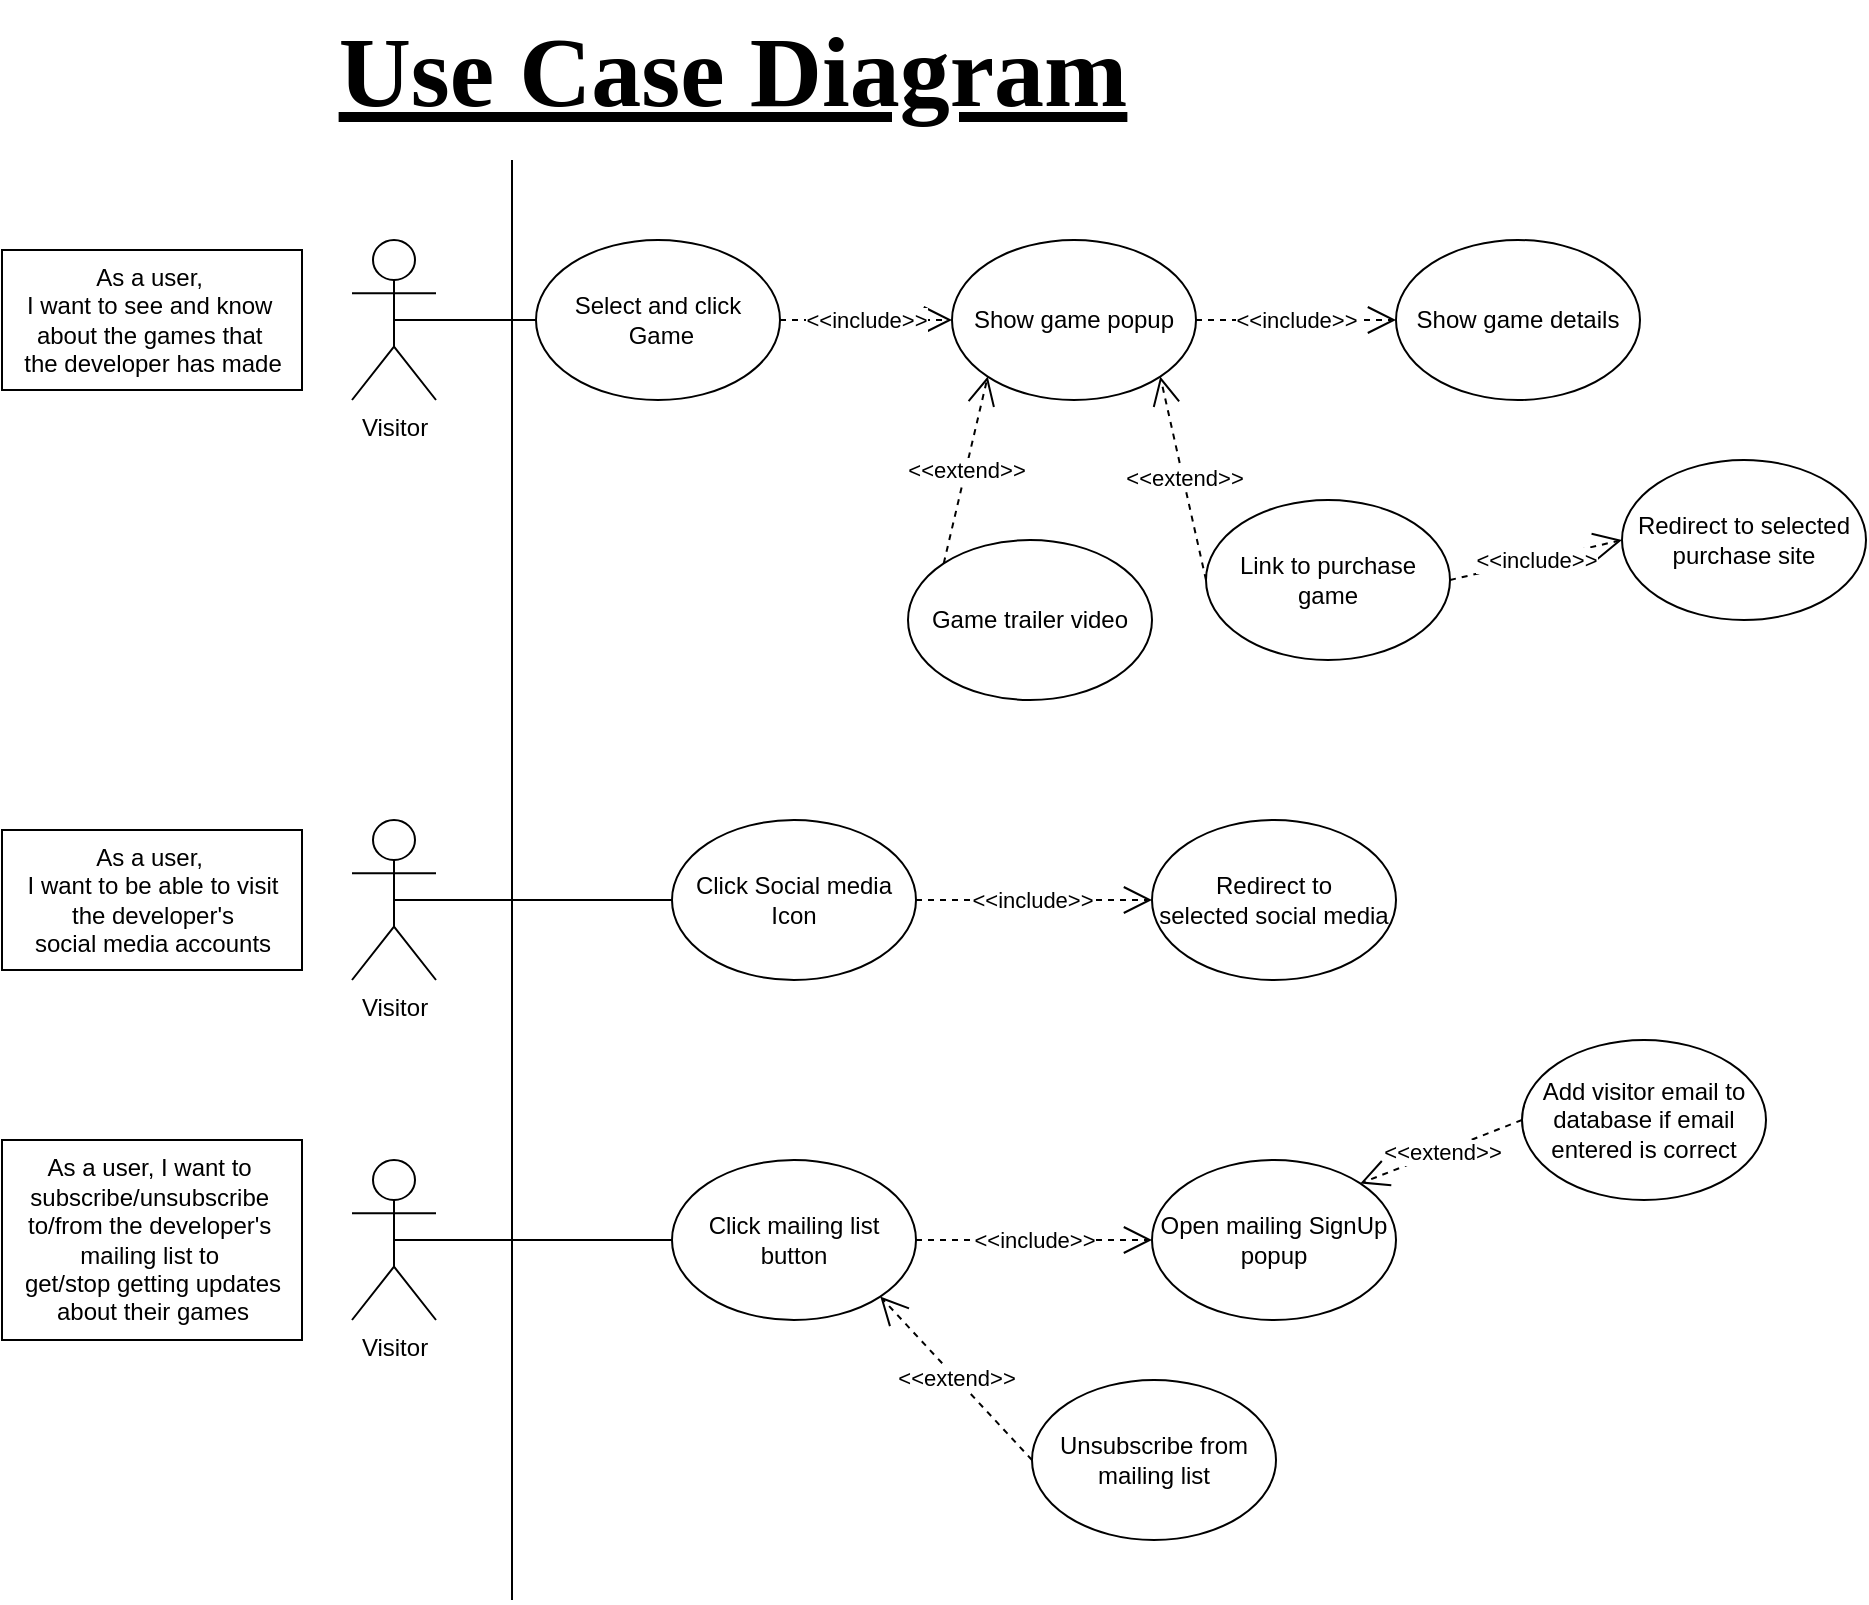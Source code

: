 <mxfile version="25.0.3">
  <diagram name="Page-1" id="4bpc5wNuIUCDQcrMmiJm">
    <mxGraphModel dx="1500" dy="1561" grid="1" gridSize="10" guides="1" tooltips="1" connect="1" arrows="1" fold="1" page="0" pageScale="1" pageWidth="827" pageHeight="1169" math="0" shadow="0">
      <root>
        <mxCell id="0" />
        <mxCell id="1" parent="0" />
        <mxCell id="-ey-kE-NINVphvTozE8o-1" value="Visitor" style="shape=umlActor;verticalLabelPosition=bottom;verticalAlign=top;html=1;outlineConnect=0;" parent="1" vertex="1">
          <mxGeometry x="555" y="-360" width="42" height="80" as="geometry" />
        </mxCell>
        <mxCell id="-ey-kE-NINVphvTozE8o-2" value="" style="endArrow=none;html=1;rounded=0;" parent="1" edge="1">
          <mxGeometry width="50" height="50" relative="1" as="geometry">
            <mxPoint x="635" y="320" as="sourcePoint" />
            <mxPoint x="635" y="-400" as="targetPoint" />
          </mxGeometry>
        </mxCell>
        <mxCell id="-ey-kE-NINVphvTozE8o-3" value="Select and click&lt;div&gt;&amp;nbsp;Game&lt;/div&gt;" style="ellipse;whiteSpace=wrap;html=1;" parent="1" vertex="1">
          <mxGeometry x="647" y="-360" width="122" height="80" as="geometry" />
        </mxCell>
        <mxCell id="-ey-kE-NINVphvTozE8o-4" value="" style="endArrow=none;html=1;rounded=0;exitX=0.5;exitY=0.5;exitDx=0;exitDy=0;exitPerimeter=0;entryX=0;entryY=0.5;entryDx=0;entryDy=0;" parent="1" source="-ey-kE-NINVphvTozE8o-1" target="-ey-kE-NINVphvTozE8o-3" edge="1">
          <mxGeometry width="50" height="50" relative="1" as="geometry">
            <mxPoint x="715" y="-140" as="sourcePoint" />
            <mxPoint x="765" y="-190" as="targetPoint" />
          </mxGeometry>
        </mxCell>
        <mxCell id="-ey-kE-NINVphvTozE8o-5" value="&amp;lt;&amp;lt;include&amp;gt;&amp;gt;" style="endArrow=open;endSize=12;dashed=1;html=1;rounded=0;exitX=1;exitY=0.5;exitDx=0;exitDy=0;entryX=0;entryY=0.5;entryDx=0;entryDy=0;" parent="1" source="-ey-kE-NINVphvTozE8o-3" target="-ey-kE-NINVphvTozE8o-6" edge="1">
          <mxGeometry width="160" relative="1" as="geometry">
            <mxPoint x="769.0" y="-320" as="sourcePoint" />
            <mxPoint x="885" y="-350" as="targetPoint" />
          </mxGeometry>
        </mxCell>
        <mxCell id="-ey-kE-NINVphvTozE8o-6" value="Show game popup" style="ellipse;whiteSpace=wrap;html=1;" parent="1" vertex="1">
          <mxGeometry x="855" y="-360" width="122" height="80" as="geometry" />
        </mxCell>
        <mxCell id="-ey-kE-NINVphvTozE8o-7" value="&lt;font&gt;As a user,&amp;nbsp;&lt;/font&gt;&lt;div&gt;&lt;font&gt;I want to see and know&amp;nbsp;&lt;/font&gt;&lt;/div&gt;&lt;div&gt;&lt;font&gt;about&lt;/font&gt;&lt;font style=&quot;background-color: initial;&quot;&gt;&amp;nbsp;the games&amp;nbsp;&lt;/font&gt;&lt;span style=&quot;background-color: initial;&quot;&gt;that&amp;nbsp;&lt;/span&gt;&lt;/div&gt;&lt;div&gt;&lt;span style=&quot;background-color: initial;&quot;&gt;the developer&amp;nbsp;&lt;/span&gt;&lt;span style=&quot;background-color: initial;&quot;&gt;has made&lt;/span&gt;&lt;/div&gt;" style="text;html=1;align=center;verticalAlign=middle;resizable=0;points=[];autosize=1;strokeColor=default;fillColor=none;strokeWidth=1;perimeterSpacing=0;" parent="1" vertex="1">
          <mxGeometry x="380" y="-355" width="150" height="70" as="geometry" />
        </mxCell>
        <mxCell id="-ey-kE-NINVphvTozE8o-8" value="Visitor" style="shape=umlActor;verticalLabelPosition=bottom;verticalAlign=top;html=1;outlineConnect=0;" parent="1" vertex="1">
          <mxGeometry x="555" y="-70" width="42" height="80" as="geometry" />
        </mxCell>
        <mxCell id="-ey-kE-NINVphvTozE8o-9" value="Click Social media Icon" style="ellipse;whiteSpace=wrap;html=1;" parent="1" vertex="1">
          <mxGeometry x="715" y="-70" width="122" height="80" as="geometry" />
        </mxCell>
        <mxCell id="-ey-kE-NINVphvTozE8o-10" value="" style="endArrow=none;html=1;rounded=0;exitX=0.5;exitY=0.5;exitDx=0;exitDy=0;exitPerimeter=0;entryX=0;entryY=0.5;entryDx=0;entryDy=0;" parent="1" source="-ey-kE-NINVphvTozE8o-8" target="-ey-kE-NINVphvTozE8o-9" edge="1">
          <mxGeometry width="50" height="50" relative="1" as="geometry">
            <mxPoint x="715" y="150" as="sourcePoint" />
            <mxPoint x="765" y="100" as="targetPoint" />
          </mxGeometry>
        </mxCell>
        <mxCell id="-ey-kE-NINVphvTozE8o-11" value="" style="endArrow=open;endSize=12;dashed=1;html=1;rounded=0;exitX=1;exitY=0.5;exitDx=0;exitDy=0;entryX=0;entryY=0.5;entryDx=0;entryDy=0;" parent="1" source="-ey-kE-NINVphvTozE8o-9" target="-ey-kE-NINVphvTozE8o-12" edge="1">
          <mxGeometry x="-0.186" y="-120" width="160" relative="1" as="geometry">
            <mxPoint x="855" y="-30.5" as="sourcePoint" />
            <mxPoint x="955" y="-30" as="targetPoint" />
            <mxPoint x="1" as="offset" />
          </mxGeometry>
        </mxCell>
        <mxCell id="eobiDZNOSRTVQZis-g1B-1" value="&amp;lt;&amp;lt;include&amp;gt;&amp;gt;" style="edgeLabel;html=1;align=center;verticalAlign=middle;resizable=0;points=[];" parent="-ey-kE-NINVphvTozE8o-11" vertex="1" connectable="0">
          <mxGeometry x="-0.268" relative="1" as="geometry">
            <mxPoint x="15" as="offset" />
          </mxGeometry>
        </mxCell>
        <mxCell id="-ey-kE-NINVphvTozE8o-12" value="Redirect to selected&amp;nbsp;&lt;span style=&quot;background-color: initial;&quot;&gt;social media&lt;/span&gt;" style="ellipse;whiteSpace=wrap;html=1;" parent="1" vertex="1">
          <mxGeometry x="955" y="-70" width="122" height="80" as="geometry" />
        </mxCell>
        <mxCell id="-ey-kE-NINVphvTozE8o-13" value="&lt;font&gt;As a user,&amp;nbsp;&lt;/font&gt;&lt;div&gt;&lt;font&gt;I want to be able to visit&lt;/font&gt;&lt;/div&gt;&lt;div&gt;&lt;font&gt;&amp;nbsp;the developer&#39;s&amp;nbsp;&lt;/font&gt;&lt;/div&gt;&lt;div&gt;&lt;font&gt;social media accounts&lt;br&gt;&lt;/font&gt;&lt;/div&gt;" style="text;html=1;align=center;verticalAlign=middle;resizable=0;points=[];autosize=1;strokeColor=default;fillColor=none;strokeWidth=1;perimeterSpacing=0;" parent="1" vertex="1">
          <mxGeometry x="380" y="-65" width="150" height="70" as="geometry" />
        </mxCell>
        <mxCell id="-ey-kE-NINVphvTozE8o-14" value="Visitor" style="shape=umlActor;verticalLabelPosition=bottom;verticalAlign=top;html=1;outlineConnect=0;" parent="1" vertex="1">
          <mxGeometry x="555" y="100" width="42" height="80" as="geometry" />
        </mxCell>
        <mxCell id="-ey-kE-NINVphvTozE8o-15" value="Click mailing list button" style="ellipse;whiteSpace=wrap;html=1;" parent="1" vertex="1">
          <mxGeometry x="715" y="100" width="122" height="80" as="geometry" />
        </mxCell>
        <mxCell id="-ey-kE-NINVphvTozE8o-16" value="" style="endArrow=none;html=1;rounded=0;exitX=0.5;exitY=0.5;exitDx=0;exitDy=0;exitPerimeter=0;entryX=0;entryY=0.5;entryDx=0;entryDy=0;" parent="1" source="-ey-kE-NINVphvTozE8o-14" target="-ey-kE-NINVphvTozE8o-15" edge="1">
          <mxGeometry width="50" height="50" relative="1" as="geometry">
            <mxPoint x="715" y="320" as="sourcePoint" />
            <mxPoint x="765" y="270" as="targetPoint" />
          </mxGeometry>
        </mxCell>
        <mxCell id="-ey-kE-NINVphvTozE8o-17" value="&amp;lt;&amp;lt;include&amp;gt;&amp;gt;" style="endArrow=open;endSize=12;dashed=1;html=1;rounded=0;exitX=1;exitY=0.5;exitDx=0;exitDy=0;entryX=0;entryY=0.5;entryDx=0;entryDy=0;" parent="1" source="-ey-kE-NINVphvTozE8o-15" target="-ey-kE-NINVphvTozE8o-18" edge="1">
          <mxGeometry width="160" relative="1" as="geometry">
            <mxPoint x="855" y="139.5" as="sourcePoint" />
            <mxPoint x="955" y="140" as="targetPoint" />
          </mxGeometry>
        </mxCell>
        <mxCell id="-ey-kE-NINVphvTozE8o-18" value="Open mailing SignUp popup" style="ellipse;whiteSpace=wrap;html=1;" parent="1" vertex="1">
          <mxGeometry x="955" y="100" width="122" height="80" as="geometry" />
        </mxCell>
        <mxCell id="-ey-kE-NINVphvTozE8o-19" value="&lt;font&gt;As a user,&amp;nbsp;&lt;/font&gt;&lt;span style=&quot;background-color: initial;&quot;&gt;I want to&amp;nbsp;&lt;/span&gt;&lt;div&gt;&lt;font&gt;subscribe/unsubscribe&amp;nbsp;&lt;/font&gt;&lt;/div&gt;&lt;div&gt;&lt;font&gt;to/from the developer&#39;s&amp;nbsp;&lt;/font&gt;&lt;/div&gt;&lt;div&gt;&lt;font&gt;mailing list to&amp;nbsp;&lt;/font&gt;&lt;/div&gt;&lt;div&gt;&lt;font&gt;get/stop getting updates&lt;/font&gt;&lt;/div&gt;&lt;div&gt;&lt;font&gt;about their games&lt;/font&gt;&lt;/div&gt;" style="text;html=1;align=center;verticalAlign=middle;resizable=0;points=[];autosize=1;strokeColor=default;fillColor=none;strokeWidth=1;perimeterSpacing=0;" parent="1" vertex="1">
          <mxGeometry x="380" y="90" width="150" height="100" as="geometry" />
        </mxCell>
        <mxCell id="-ey-kE-NINVphvTozE8o-20" value="&amp;lt;&amp;lt;extend&amp;gt;&amp;gt;" style="endArrow=open;endSize=12;dashed=1;html=1;rounded=0;exitX=0;exitY=0.5;exitDx=0;exitDy=0;entryX=1;entryY=1;entryDx=0;entryDy=0;" parent="1" source="-ey-kE-NINVphvTozE8o-21" target="-ey-kE-NINVphvTozE8o-15" edge="1">
          <mxGeometry width="160" relative="1" as="geometry">
            <mxPoint x="895" y="210" as="sourcePoint" />
            <mxPoint x="835" y="200" as="targetPoint" />
          </mxGeometry>
        </mxCell>
        <mxCell id="-ey-kE-NINVphvTozE8o-21" value="Unsubscribe from mailing list" style="ellipse;whiteSpace=wrap;html=1;" parent="1" vertex="1">
          <mxGeometry x="895" y="210" width="122" height="80" as="geometry" />
        </mxCell>
        <mxCell id="-ey-kE-NINVphvTozE8o-443" value="&amp;lt;&amp;lt;extend&amp;gt;&amp;gt;" style="endArrow=open;endSize=12;dashed=1;html=1;rounded=0;exitX=0;exitY=0.5;exitDx=0;exitDy=0;entryX=1;entryY=1;entryDx=0;entryDy=0;" parent="1" source="-ey-kE-NINVphvTozE8o-444" target="-ey-kE-NINVphvTozE8o-6" edge="1">
          <mxGeometry width="160" relative="1" as="geometry">
            <mxPoint x="1017.22" y="-216.52" as="sourcePoint" />
            <mxPoint x="965" y="-270" as="targetPoint" />
          </mxGeometry>
        </mxCell>
        <mxCell id="-ey-kE-NINVphvTozE8o-444" value="Link to purchase game" style="ellipse;whiteSpace=wrap;html=1;" parent="1" vertex="1">
          <mxGeometry x="982" y="-230" width="122" height="80" as="geometry" />
        </mxCell>
        <mxCell id="-ey-kE-NINVphvTozE8o-445" value="&amp;lt;&amp;lt;include&amp;gt;&amp;gt;" style="endArrow=open;endSize=12;dashed=1;html=1;rounded=0;exitX=1;exitY=0.5;exitDx=0;exitDy=0;entryX=0;entryY=0.5;entryDx=0;entryDy=0;" parent="1" source="-ey-kE-NINVphvTozE8o-444" target="-ey-kE-NINVphvTozE8o-446" edge="1">
          <mxGeometry width="160" relative="1" as="geometry">
            <mxPoint x="1204" y="50" as="sourcePoint" />
            <mxPoint x="1322" y="50" as="targetPoint" />
          </mxGeometry>
        </mxCell>
        <mxCell id="-ey-kE-NINVphvTozE8o-446" value="Redirect to selected p&lt;span style=&quot;background-color: initial;&quot;&gt;urchase site&lt;/span&gt;" style="ellipse;whiteSpace=wrap;html=1;" parent="1" vertex="1">
          <mxGeometry x="1190" y="-250" width="122" height="80" as="geometry" />
        </mxCell>
        <mxCell id="-ey-kE-NINVphvTozE8o-447" value="&amp;lt;&amp;lt;include&amp;gt;&amp;gt;" style="endArrow=open;endSize=12;dashed=1;html=1;rounded=0;entryX=0;entryY=0.5;entryDx=0;entryDy=0;exitX=1;exitY=0.5;exitDx=0;exitDy=0;" parent="1" source="-ey-kE-NINVphvTozE8o-6" target="-ey-kE-NINVphvTozE8o-448" edge="1">
          <mxGeometry width="160" relative="1" as="geometry">
            <mxPoint x="965" y="-350" as="sourcePoint" />
            <mxPoint x="1103" y="-360" as="targetPoint" />
          </mxGeometry>
        </mxCell>
        <mxCell id="-ey-kE-NINVphvTozE8o-448" value="Show game details" style="ellipse;whiteSpace=wrap;html=1;" parent="1" vertex="1">
          <mxGeometry x="1077" y="-360" width="122" height="80" as="geometry" />
        </mxCell>
        <mxCell id="-ey-kE-NINVphvTozE8o-449" value="&amp;lt;&amp;lt;extend&amp;gt;&amp;gt;" style="endArrow=open;endSize=12;dashed=1;html=1;rounded=0;exitX=0;exitY=0;exitDx=0;exitDy=0;entryX=0;entryY=1;entryDx=0;entryDy=0;" parent="1" source="-ey-kE-NINVphvTozE8o-450" target="-ey-kE-NINVphvTozE8o-6" edge="1">
          <mxGeometry x="0.015" width="160" relative="1" as="geometry">
            <mxPoint x="931.22" y="-105.52" as="sourcePoint" />
            <mxPoint x="1095" y="-180" as="targetPoint" />
            <mxPoint as="offset" />
          </mxGeometry>
        </mxCell>
        <mxCell id="-ey-kE-NINVphvTozE8o-450" value="Game trailer video" style="ellipse;whiteSpace=wrap;html=1;" parent="1" vertex="1">
          <mxGeometry x="833" y="-210" width="122" height="80" as="geometry" />
        </mxCell>
        <mxCell id="Rw1Y2w8v4eciPm4eazxM-1" value="&lt;font style=&quot;font-size: 50px;&quot; data-font-src=&quot;https://fonts.googleapis.com/css?family=Poppins&quot; face=&quot;Poppins&quot;&gt;&lt;u style=&quot;&quot;&gt;&lt;b style=&quot;&quot;&gt;Use Case Diagram&lt;/b&gt;&lt;/u&gt;&lt;/font&gt;" style="text;html=1;align=center;verticalAlign=middle;resizable=0;points=[];autosize=1;strokeColor=none;fillColor=none;horizontal=1;labelPosition=center;verticalLabelPosition=middle;labelBackgroundColor=none;labelBorderColor=none;textShadow=0;" vertex="1" parent="1">
          <mxGeometry x="500" y="-480" width="490" height="70" as="geometry" />
        </mxCell>
        <mxCell id="Rw1Y2w8v4eciPm4eazxM-2" value="Add visitor email to database if email entered is correct" style="ellipse;whiteSpace=wrap;html=1;" vertex="1" parent="1">
          <mxGeometry x="1140" y="40" width="122" height="80" as="geometry" />
        </mxCell>
        <mxCell id="Rw1Y2w8v4eciPm4eazxM-3" value="&amp;lt;&amp;lt;extend&amp;gt;&amp;gt;" style="endArrow=open;endSize=12;dashed=1;html=1;rounded=0;exitX=0;exitY=0.5;exitDx=0;exitDy=0;entryX=1;entryY=0;entryDx=0;entryDy=0;" edge="1" parent="1" source="Rw1Y2w8v4eciPm4eazxM-2" target="-ey-kE-NINVphvTozE8o-18">
          <mxGeometry width="160" relative="1" as="geometry">
            <mxPoint x="1135" y="260" as="sourcePoint" />
            <mxPoint x="1059" y="178" as="targetPoint" />
          </mxGeometry>
        </mxCell>
      </root>
    </mxGraphModel>
  </diagram>
</mxfile>
